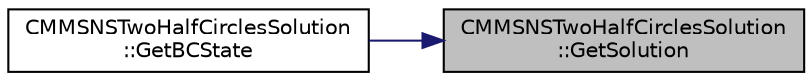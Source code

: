 digraph "CMMSNSTwoHalfCirclesSolution::GetSolution"
{
 // LATEX_PDF_SIZE
  edge [fontname="Helvetica",fontsize="10",labelfontname="Helvetica",labelfontsize="10"];
  node [fontname="Helvetica",fontsize="10",shape=record];
  rankdir="RL";
  Node1 [label="CMMSNSTwoHalfCirclesSolution\l::GetSolution",height=0.2,width=0.4,color="black", fillcolor="grey75", style="filled", fontcolor="black",tooltip="Get the exact solution at the current position and time."];
  Node1 -> Node2 [dir="back",color="midnightblue",fontsize="10",style="solid",fontname="Helvetica"];
  Node2 [label="CMMSNSTwoHalfCirclesSolution\l::GetBCState",height=0.2,width=0.4,color="black", fillcolor="white", style="filled",URL="$classCMMSNSTwoHalfCirclesSolution.html#a73fc26e761cb2a6b842b12fea9d71c84",tooltip="Get the boundary conditions state for an exact solution."];
}
